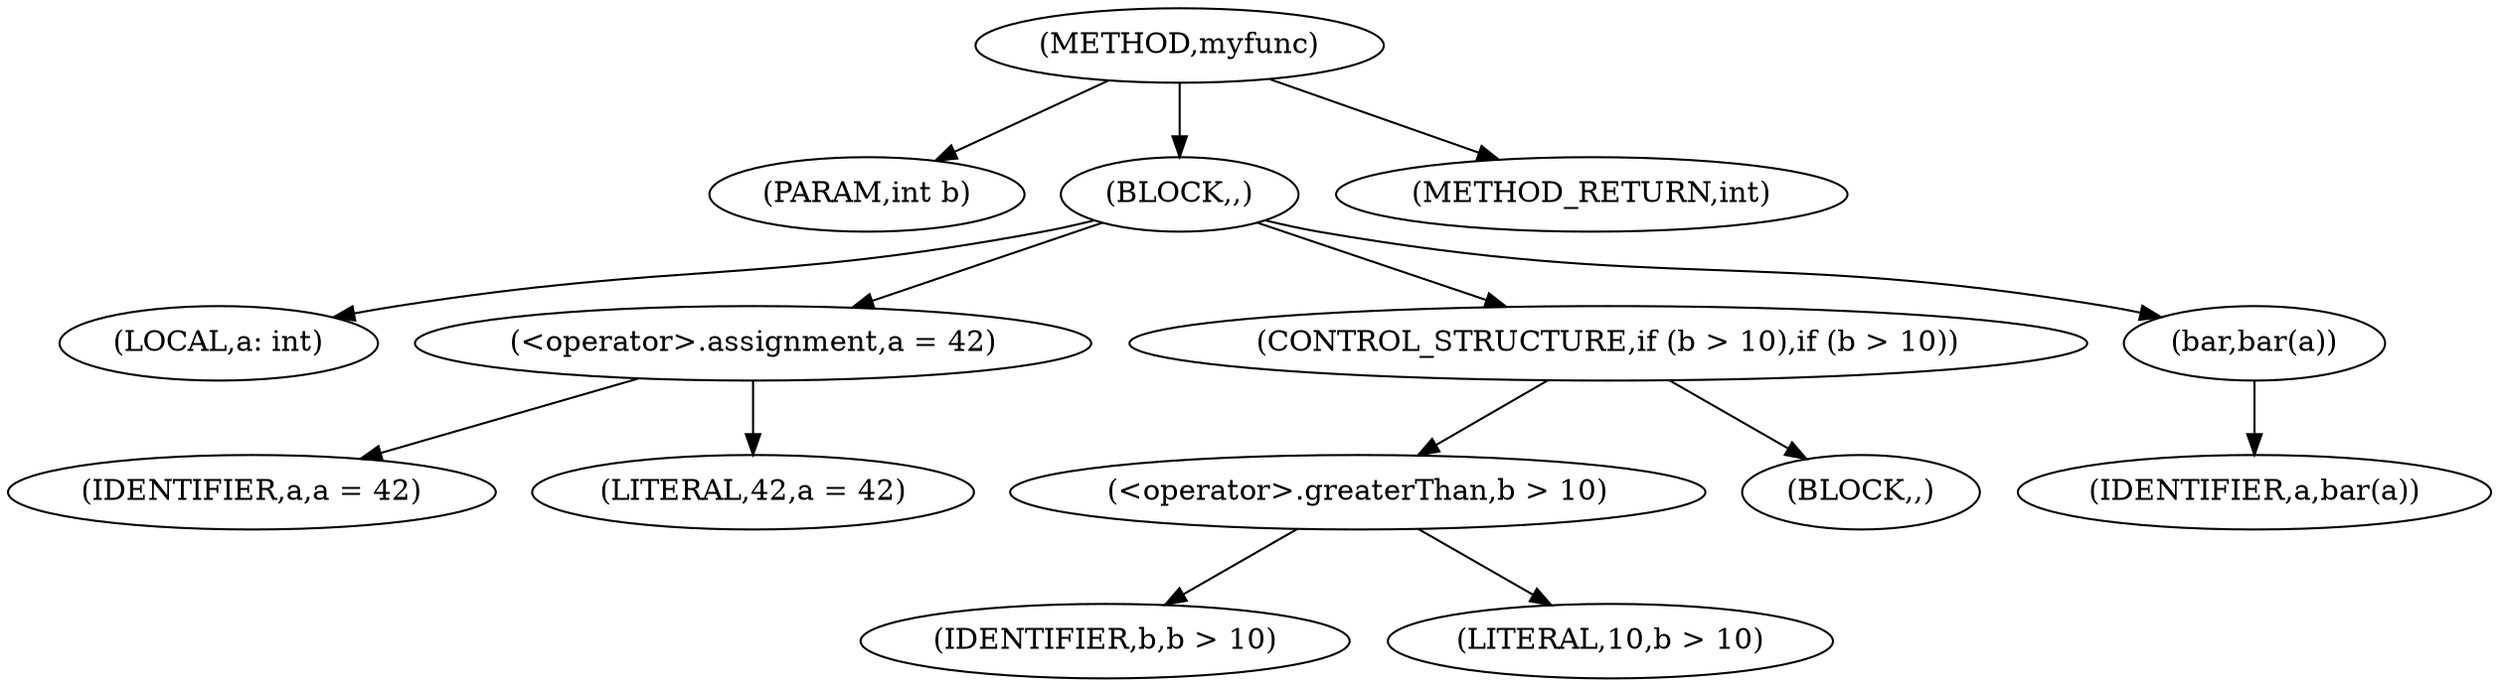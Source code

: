 /* example graph converting llvm bytecode to journ software

https://joern.io/

https://docs.joern.io/home

https://docs.joern.io/llvm2cpg/hello-llvm/

https://github.com/ShiftLeftSecurity/llvm2cpg

https://github.com/ShiftLeftSecurity/joern

Joern is a platform for robust analysis of C/C++ code. It generates code property graphs, a graph representation of code for cross-language code analysis. Code property graphs are stored in a custom graph database. This allows code to be mined using search queries formulated in a Scala-based domain-specific query language. Joern is developed with the goal of providing a useful tool for vulnerability discovery and research in static program analysis.

See also:
https://blog.llvm.org/posts/2021-02-23-llvm-meets-code-property-graphs/

to analyze sourcecode and the joern-export command line utility can generate dot graph data of source:
In summary, Joern can create the following graph representations for C/C++ code:

    Abstract Syntax Trees (AST)
    Control Flow Graphs (CFG)
    Control Dependence Graphs (CDG)
    Data Dependence Graphs (DDG)
    Program Dependence graphs (PDG)
    Code Property Graphs (CPG14)

This is the source of this graph data:

importCode.c.fromString( """
           int myfunc(int b) {
             int a = 42;
             if (b > 10) {
                foo(a)
             }
             bar(a);
           }
           """
       ) 

the dot representation of the AST as dot is this:

*/

digraph myfunc {  
"1000102" [label = "(METHOD,myfunc)" ]
"1000103" [label = "(PARAM,int b)" ]
"1000104" [label = "(BLOCK,,)" ]
"1000105" [label = "(LOCAL,a: int)" ]
"1000106" [label = "(<operator>.assignment,a = 42)" ]
"1000107" [label = "(IDENTIFIER,a,a = 42)" ]
"1000108" [label = "(LITERAL,42,a = 42)" ]
"1000109" [label = "(CONTROL_STRUCTURE,if (b > 10),if (b > 10))" ]
"1000110" [label = "(<operator>.greaterThan,b > 10)" ]
"1000111" [label = "(IDENTIFIER,b,b > 10)" ]
"1000112" [label = "(LITERAL,10,b > 10)" ]
"1000113" [label = "(BLOCK,,)" ]
"1000114" [label = "(bar,bar(a))" ]
"1000115" [label = "(IDENTIFIER,a,bar(a))" ]
"1000116" [label = "(METHOD_RETURN,int)" ]
  "1000102" -> "1000103"  
  "1000102" -> "1000104"  
  "1000102" -> "1000116"  
  "1000104" -> "1000105"  
  "1000104" -> "1000106"  
  "1000104" -> "1000109"  
  "1000104" -> "1000114"  
  "1000106" -> "1000107"  
  "1000106" -> "1000108"  
  "1000109" -> "1000110"  
  "1000109" -> "1000113"  
  "1000110" -> "1000111"  
  "1000110" -> "1000112"  
  "1000114" -> "1000115"  
}
